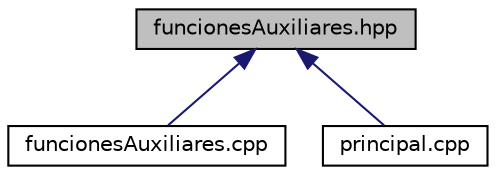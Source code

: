 digraph "funcionesAuxiliares.hpp"
{
  edge [fontname="Helvetica",fontsize="10",labelfontname="Helvetica",labelfontsize="10"];
  node [fontname="Helvetica",fontsize="10",shape=record];
  Node5 [label="funcionesAuxiliares.hpp",height=0.2,width=0.4,color="black", fillcolor="grey75", style="filled", fontcolor="black"];
  Node5 -> Node6 [dir="back",color="midnightblue",fontsize="10",style="solid",fontname="Helvetica"];
  Node6 [label="funcionesAuxiliares.cpp",height=0.2,width=0.4,color="black", fillcolor="white", style="filled",URL="$funcionesAuxiliares_8cpp.html",tooltip="Código de las funciones auxiliares para el programa principal de la práctica 1. "];
  Node5 -> Node7 [dir="back",color="midnightblue",fontsize="10",style="solid",fontname="Helvetica"];
  Node7 [label="principal.cpp",height=0.2,width=0.4,color="black", fillcolor="white", style="filled",URL="$principal_8cpp.html",tooltip="Programa principal de la practica 1 de ED: vectores libres de tres dimensiones. "];
}
